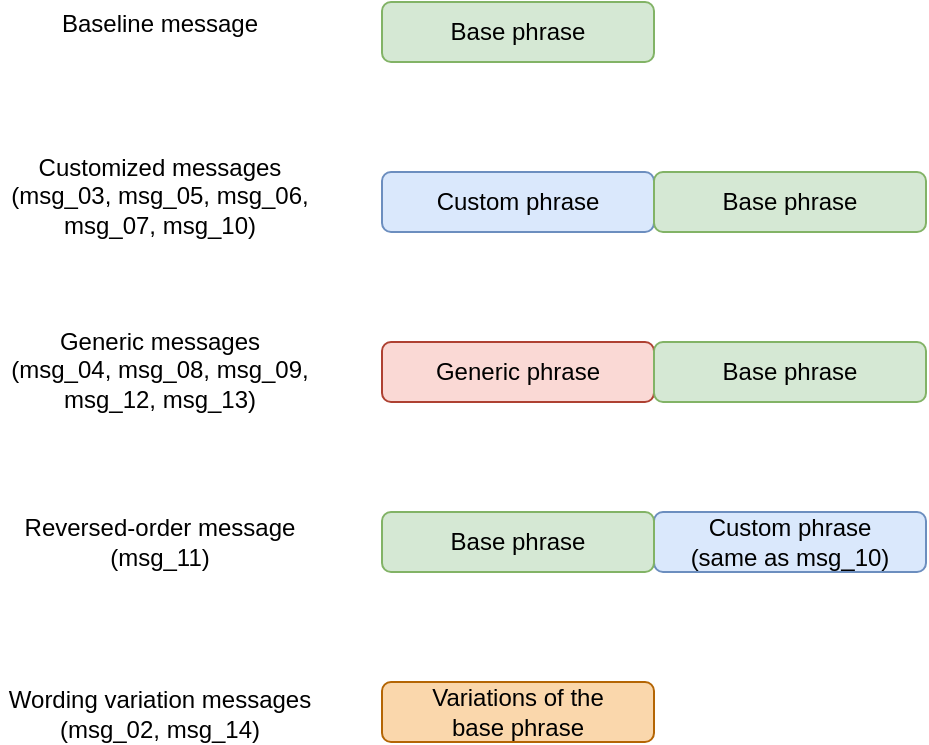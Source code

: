 <mxfile version="14.3.2" type="github">
  <diagram id="kU2Bon3Jjfkuj31WxuBQ" name="Page-1">
    <mxGraphModel dx="1426" dy="793" grid="1" gridSize="10" guides="1" tooltips="1" connect="1" arrows="1" fold="1" page="1" pageScale="1" pageWidth="827" pageHeight="1169" math="0" shadow="0">
      <root>
        <mxCell id="0" />
        <mxCell id="1" parent="0" />
        <mxCell id="GiqqVYzLqmCzxt6aDNmL-1" value="Base phrase" style="rounded=1;whiteSpace=wrap;html=1;fillColor=#d5e8d4;strokeColor=#82b366;" vertex="1" parent="1">
          <mxGeometry x="276" y="169" width="136" height="30" as="geometry" />
        </mxCell>
        <mxCell id="GiqqVYzLqmCzxt6aDNmL-4" value="Baseline message" style="text;html=1;strokeColor=none;fillColor=none;align=center;verticalAlign=middle;whiteSpace=wrap;rounded=0;" vertex="1" parent="1">
          <mxGeometry x="110" y="170" width="110" height="20" as="geometry" />
        </mxCell>
        <mxCell id="GiqqVYzLqmCzxt6aDNmL-5" value="Customized messages&lt;br&gt;(msg_03, msg_05, msg_06, msg_07, msg_10)" style="text;html=1;strokeColor=none;fillColor=none;align=center;verticalAlign=middle;whiteSpace=wrap;rounded=0;" vertex="1" parent="1">
          <mxGeometry x="85" y="256" width="160" height="20" as="geometry" />
        </mxCell>
        <mxCell id="GiqqVYzLqmCzxt6aDNmL-6" value="Generic messages&lt;br&gt;(msg_04, msg_08, msg_09, msg_12, msg_13)" style="text;html=1;strokeColor=none;fillColor=none;align=center;verticalAlign=middle;whiteSpace=wrap;rounded=0;" vertex="1" parent="1">
          <mxGeometry x="85" y="343" width="160" height="20" as="geometry" />
        </mxCell>
        <mxCell id="GiqqVYzLqmCzxt6aDNmL-9" value="Reversed-order message&lt;br&gt;(msg_11)" style="text;html=1;strokeColor=none;fillColor=none;align=center;verticalAlign=middle;whiteSpace=wrap;rounded=0;" vertex="1" parent="1">
          <mxGeometry x="85" y="429" width="160" height="20" as="geometry" />
        </mxCell>
        <mxCell id="GiqqVYzLqmCzxt6aDNmL-12" value="Wording variation messages&lt;br&gt;(msg_02, msg_14)" style="text;html=1;strokeColor=none;fillColor=none;align=center;verticalAlign=middle;whiteSpace=wrap;rounded=0;" vertex="1" parent="1">
          <mxGeometry x="85" y="515" width="160" height="20" as="geometry" />
        </mxCell>
        <mxCell id="GiqqVYzLqmCzxt6aDNmL-13" value="Variations of the&lt;br&gt;base phrase" style="rounded=1;whiteSpace=wrap;html=1;fillColor=#fad7ac;strokeColor=#b46504;" vertex="1" parent="1">
          <mxGeometry x="276" y="509" width="136" height="30" as="geometry" />
        </mxCell>
        <mxCell id="GiqqVYzLqmCzxt6aDNmL-14" value="" style="group" vertex="1" connectable="0" parent="1">
          <mxGeometry x="276" y="254" width="272" height="30" as="geometry" />
        </mxCell>
        <mxCell id="GiqqVYzLqmCzxt6aDNmL-2" value="Custom phrase" style="rounded=1;whiteSpace=wrap;html=1;fillColor=#dae8fc;strokeColor=#6c8ebf;" vertex="1" parent="GiqqVYzLqmCzxt6aDNmL-14">
          <mxGeometry width="136" height="30" as="geometry" />
        </mxCell>
        <mxCell id="GiqqVYzLqmCzxt6aDNmL-7" value="Base phrase" style="rounded=1;whiteSpace=wrap;html=1;fillColor=#d5e8d4;strokeColor=#82b366;" vertex="1" parent="GiqqVYzLqmCzxt6aDNmL-14">
          <mxGeometry x="136" width="136" height="30" as="geometry" />
        </mxCell>
        <mxCell id="GiqqVYzLqmCzxt6aDNmL-15" value="" style="group" vertex="1" connectable="0" parent="1">
          <mxGeometry x="276" y="339" width="272" height="30" as="geometry" />
        </mxCell>
        <mxCell id="GiqqVYzLqmCzxt6aDNmL-3" value="Generic phrase" style="rounded=1;whiteSpace=wrap;html=1;fillColor=#fad9d5;strokeColor=#ae4132;" vertex="1" parent="GiqqVYzLqmCzxt6aDNmL-15">
          <mxGeometry width="136" height="30" as="geometry" />
        </mxCell>
        <mxCell id="GiqqVYzLqmCzxt6aDNmL-8" value="Base phrase" style="rounded=1;whiteSpace=wrap;html=1;fillColor=#d5e8d4;strokeColor=#82b366;" vertex="1" parent="GiqqVYzLqmCzxt6aDNmL-15">
          <mxGeometry x="136" width="136" height="30" as="geometry" />
        </mxCell>
        <mxCell id="GiqqVYzLqmCzxt6aDNmL-16" value="" style="group" vertex="1" connectable="0" parent="1">
          <mxGeometry x="276" y="424" width="272" height="30" as="geometry" />
        </mxCell>
        <mxCell id="GiqqVYzLqmCzxt6aDNmL-10" value="Custom phrase&lt;br&gt;(same as msg_10)" style="rounded=1;whiteSpace=wrap;html=1;fillColor=#dae8fc;strokeColor=#6c8ebf;" vertex="1" parent="GiqqVYzLqmCzxt6aDNmL-16">
          <mxGeometry x="136" width="136" height="30" as="geometry" />
        </mxCell>
        <mxCell id="GiqqVYzLqmCzxt6aDNmL-11" value="Base phrase" style="rounded=1;whiteSpace=wrap;html=1;fillColor=#d5e8d4;strokeColor=#82b366;" vertex="1" parent="GiqqVYzLqmCzxt6aDNmL-16">
          <mxGeometry width="136" height="30" as="geometry" />
        </mxCell>
      </root>
    </mxGraphModel>
  </diagram>
</mxfile>
